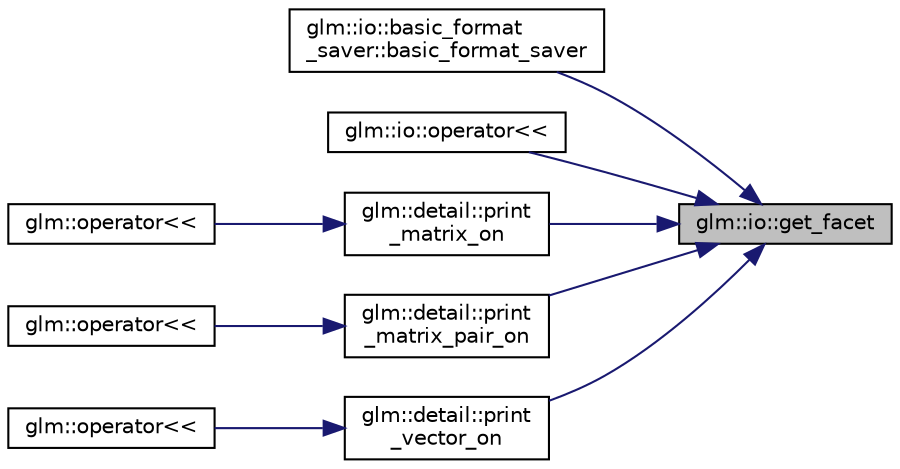 digraph "glm::io::get_facet"
{
 // LATEX_PDF_SIZE
  edge [fontname="Helvetica",fontsize="10",labelfontname="Helvetica",labelfontsize="10"];
  node [fontname="Helvetica",fontsize="10",shape=record];
  rankdir="RL";
  Node1 [label="glm::io::get_facet",height=0.2,width=0.4,color="black", fillcolor="grey75", style="filled", fontcolor="black",tooltip=" "];
  Node1 -> Node2 [dir="back",color="midnightblue",fontsize="10",style="solid",fontname="Helvetica"];
  Node2 [label="glm::io::basic_format\l_saver::basic_format_saver",height=0.2,width=0.4,color="black", fillcolor="white", style="filled",URL="$classglm_1_1io_1_1basic__format__saver.html#a9688fa6dce0c32285527df2336ca9127",tooltip=" "];
  Node1 -> Node3 [dir="back",color="midnightblue",fontsize="10",style="solid",fontname="Helvetica"];
  Node3 [label="glm::io::operator\<\<",height=0.2,width=0.4,color="black", fillcolor="white", style="filled",URL="$namespaceglm_1_1io.html#a7c5774d5b7b03ff810042e141d893082",tooltip=" "];
  Node1 -> Node4 [dir="back",color="midnightblue",fontsize="10",style="solid",fontname="Helvetica"];
  Node4 [label="glm::detail::print\l_matrix_on",height=0.2,width=0.4,color="black", fillcolor="white", style="filled",URL="$namespaceglm_1_1detail.html#a705becbf05df4c8637731f85569fc0e6",tooltip=" "];
  Node4 -> Node5 [dir="back",color="midnightblue",fontsize="10",style="solid",fontname="Helvetica"];
  Node5 [label="glm::operator\<\<",height=0.2,width=0.4,color="black", fillcolor="white", style="filled",URL="$group__gtx__io.html#ga61fbdb6ad70c4c8d750a847251fa4a4a",tooltip=" "];
  Node1 -> Node6 [dir="back",color="midnightblue",fontsize="10",style="solid",fontname="Helvetica"];
  Node6 [label="glm::detail::print\l_matrix_pair_on",height=0.2,width=0.4,color="black", fillcolor="white", style="filled",URL="$namespaceglm_1_1detail.html#aff6c8f1c43115431bf40167f6638b78f",tooltip=" "];
  Node6 -> Node7 [dir="back",color="midnightblue",fontsize="10",style="solid",fontname="Helvetica"];
  Node7 [label="glm::operator\<\<",height=0.2,width=0.4,color="black", fillcolor="white", style="filled",URL="$group__gtx__io.html#ga67ab2a9a13c872bd33e6a0455c97ce9c",tooltip=" "];
  Node1 -> Node8 [dir="back",color="midnightblue",fontsize="10",style="solid",fontname="Helvetica"];
  Node8 [label="glm::detail::print\l_vector_on",height=0.2,width=0.4,color="black", fillcolor="white", style="filled",URL="$namespaceglm_1_1detail.html#a96bee64577b69e3a541b02df0f591cc1",tooltip=" "];
  Node8 -> Node9 [dir="back",color="midnightblue",fontsize="10",style="solid",fontname="Helvetica"];
  Node9 [label="glm::operator\<\<",height=0.2,width=0.4,color="black", fillcolor="white", style="filled",URL="$group__gtx__io.html#ga038d37e8d7965dc7bfae5dc23e4140af",tooltip=" "];
}
